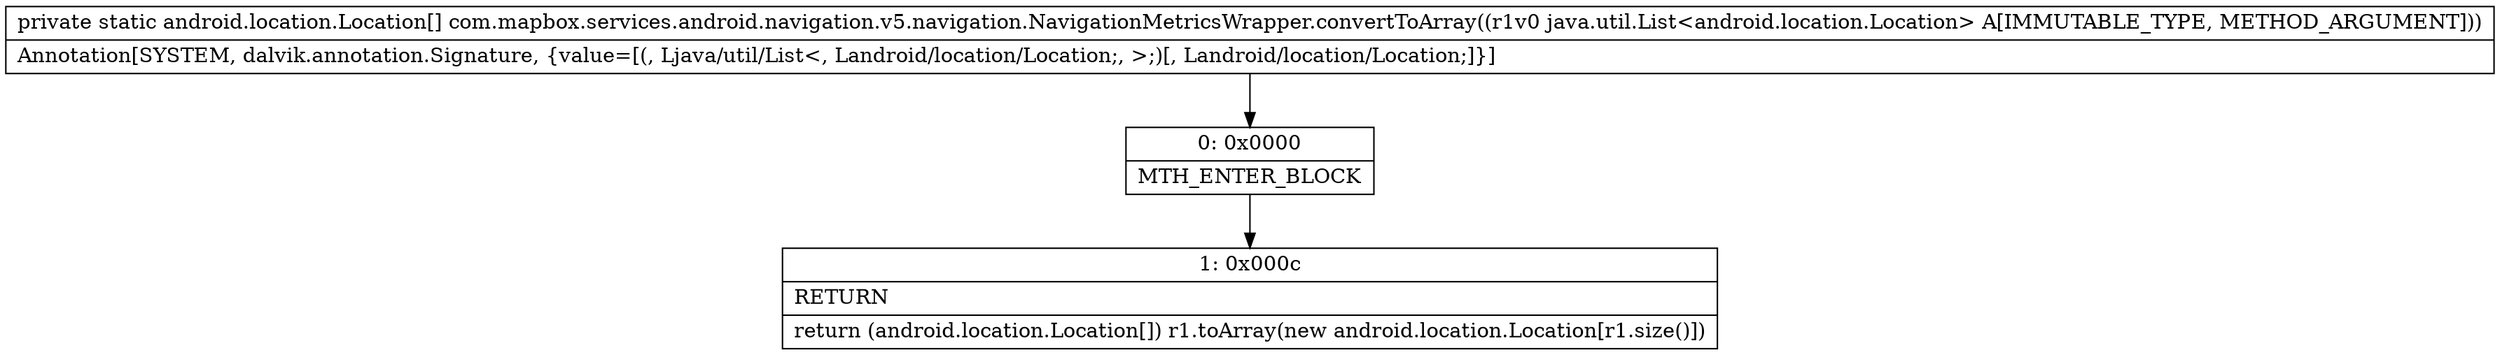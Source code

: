 digraph "CFG forcom.mapbox.services.android.navigation.v5.navigation.NavigationMetricsWrapper.convertToArray(Ljava\/util\/List;)[Landroid\/location\/Location;" {
Node_0 [shape=record,label="{0\:\ 0x0000|MTH_ENTER_BLOCK\l}"];
Node_1 [shape=record,label="{1\:\ 0x000c|RETURN\l|return (android.location.Location[]) r1.toArray(new android.location.Location[r1.size()])\l}"];
MethodNode[shape=record,label="{private static android.location.Location[] com.mapbox.services.android.navigation.v5.navigation.NavigationMetricsWrapper.convertToArray((r1v0 java.util.List\<android.location.Location\> A[IMMUTABLE_TYPE, METHOD_ARGUMENT]))  | Annotation[SYSTEM, dalvik.annotation.Signature, \{value=[(, Ljava\/util\/List\<, Landroid\/location\/Location;, \>;)[, Landroid\/location\/Location;]\}]\l}"];
MethodNode -> Node_0;
Node_0 -> Node_1;
}

